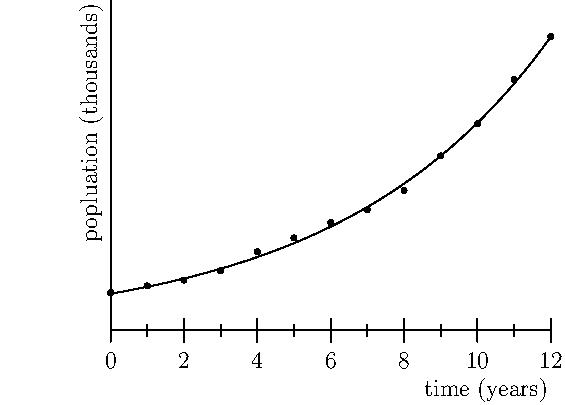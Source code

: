 size(10cm);

import graph;

yaxis("popluation (thousands)",0,9);
xaxis("time (years)",0,12,Ticks());

dot((0,1.032));
dot((1,1.214));
dot((2,1.372));
dot((3,1.629));
dot((4,2.143));
dot((5,2.520));
dot((6,2.940));
dot((7,3.292));
dot((8,3.813));
dot((9,4.757));
dot((10,5.632));
dot((11,6.842));
dot((12,8.010));

real f(real x) {return 2^(x/4);}

draw(graph(f,0,12));
draw(graph(f,-3,0),invisible);
